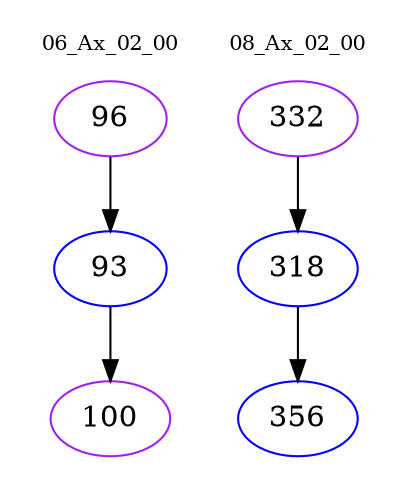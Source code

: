 digraph{
subgraph cluster_0 {
color = white
label = "06_Ax_02_00";
fontsize=10;
T0_96 [label="96", color="purple"]
T0_96 -> T0_93 [color="black"]
T0_93 [label="93", color="blue"]
T0_93 -> T0_100 [color="black"]
T0_100 [label="100", color="purple"]
}
subgraph cluster_1 {
color = white
label = "08_Ax_02_00";
fontsize=10;
T1_332 [label="332", color="purple"]
T1_332 -> T1_318 [color="black"]
T1_318 [label="318", color="blue"]
T1_318 -> T1_356 [color="black"]
T1_356 [label="356", color="blue"]
}
}
